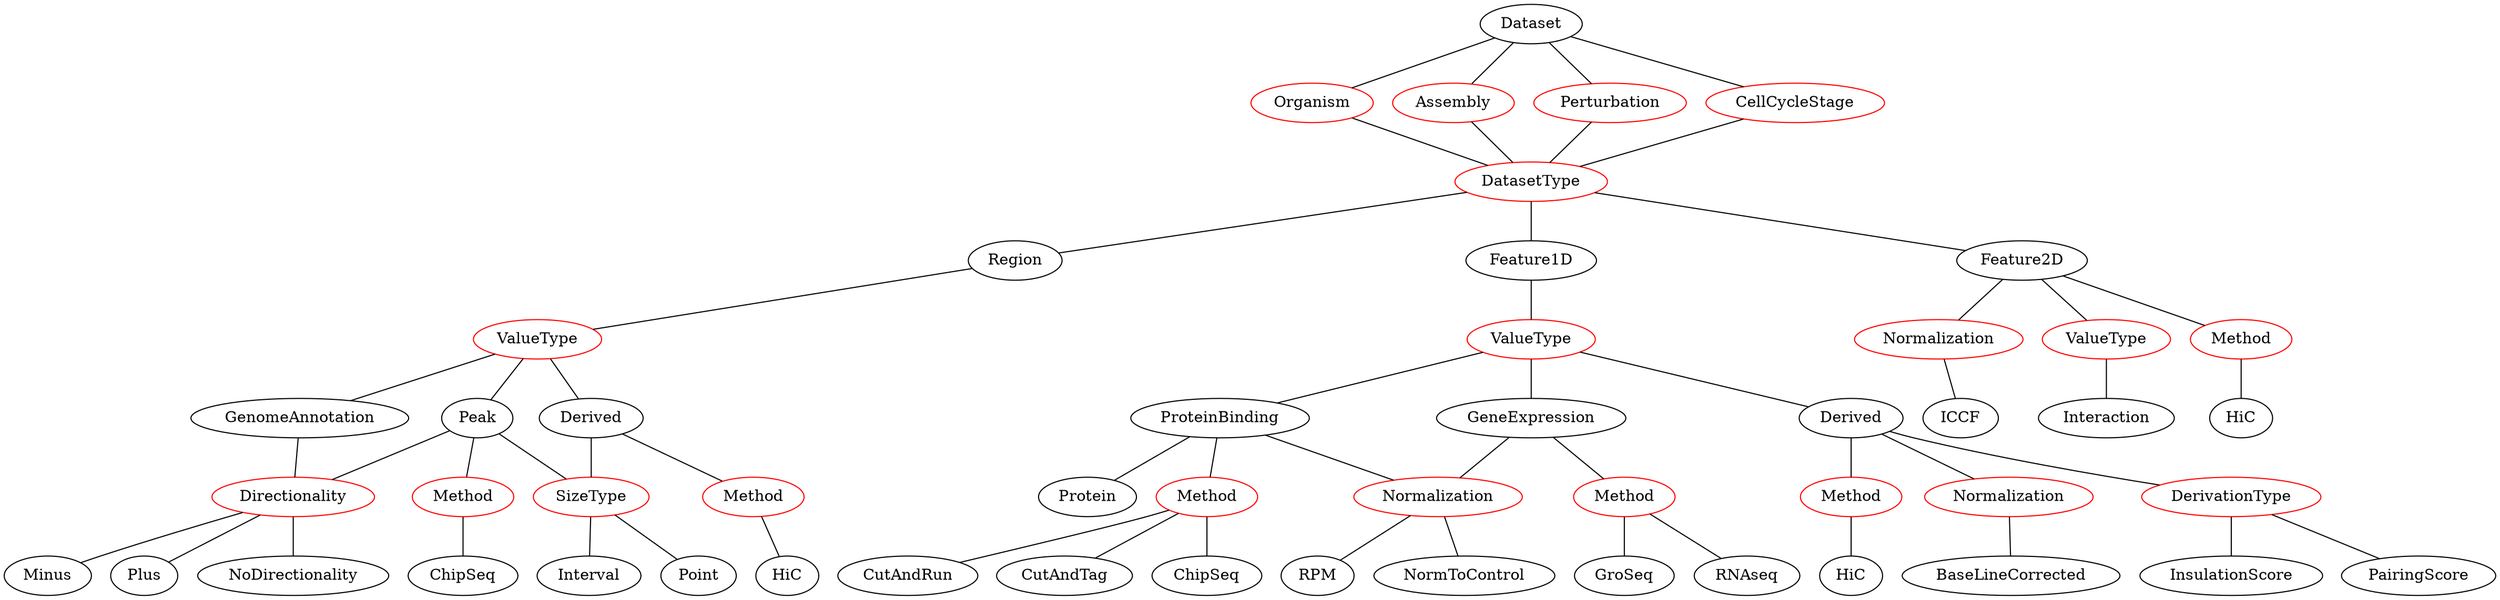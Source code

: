 graph G {

  Dataset -- Organism;
  Dataset -- Assembly;
  Dataset -- Perturbation;
  Dataset -- CellCycleStage;
  CellCycleStage -- DatasetType;
  Organism -- DatasetType;
  Assembly -- DatasetType;
  Perturbation -- DatasetType
  DatasetType -- Region;
  DatasetType -- Feature1D;
  DatasetType -- Feature2D;
  
   subgraph feature2d {
    ValueType2d -- Interaction;
    Method2d -- HiC;
    Normalization2d -- ICCF
  }
  
    Feature2D -- ValueType2d;
    Feature2D -- Method2d;
    Feature2D -- Normalization2d;
    
    subgraph region {
        ValueTypeR -- GenomeAnnotation;
        ValueTypeR -- Peak;
        ValueTypeR -- DerivedR;
        Peak -- MethodR;
        DerivedR -- MethodRH
        Peak -- SizeType
        DerivedR -- SizeType
        Peak -- Directionality;
        GenomeAnnotation -- Directionality;
        
        MethodR -- ChipSeqR;
        MethodRH -- HiCR;
        SizeType -- Interval;
        SizeType -- Point;
        Directionality -- Minus;
        Directionality -- Plus;
        Directionality -- NoDirectionality;
    }
    
    Region -- ValueTypeR
    
    subgraph feature1d {
        ValueType1D -- ProteinBinding;
        ValueType1D -- GeneExpression;
        ValueType1D -- Derived;
        ProteinBinding -- Protein;
        ProteinBinding -- Normalization1D;
        ProteinBinding -- Method1D;
        Method1D -- ChipSeq1D;
        Method1D -- CutAndRun;
        Method1D -- CutAndTag;
        Normalization1D -- RPM;
        Normalization1D -- NormToControl;
        GeneExpression -- Method1DG;
        GeneExpression -- Normalization1D;
        Method1DG -- GroSeq;
        Method1DG -- RNAseq;
        Derived -- NormD;
        Derived -- DerivationType;
        Derived -- MethodD;
        NormD -- BaseLineCorrected;
        DerivationType -- InsulationScore;
        DerivationType -- PairingScore;
        MethodD -- HiCD;
    }
    
    Feature1D -- ValueType1D;
    

  
  Organism [color="red"]
  Assembly [color="red"]
  DatasetType [color="red"]
  Perturbation[color="red"]
  CellCycleStage[color="red"]
  HiCR[label="HiC"]
  SizeType[color="red"]
  Method2d[color="red", label="Method"]
  MethodR[color="red", label="Method"]
  Normalization2d[color="red", label="Normalization"]
  ValueType2d[color="red", label="ValueType"]
  ValueType1D[color="red", label="ValueType"]
  Method1DG[color="red", label="Method"]
  ChipSeq1D[label="ChipSeq"]
  Method1D[color="red", label="Method"]
  Normalization1D[color="red", label="Normalization"]
  NormD[color="red", label="Normalization"]
  HiCD[label="HiC"]
  DerivationType[color="red"]
  MethodD[color="red", label="Method"]
  ValueTypeR[color="red", label="ValueType"]
  DerivedR[label="Derived"]
  Directionality[color="red"]
  MethodRH[color="red", label="Method"]
  ChipSeqR[label="ChipSeq"]
}
